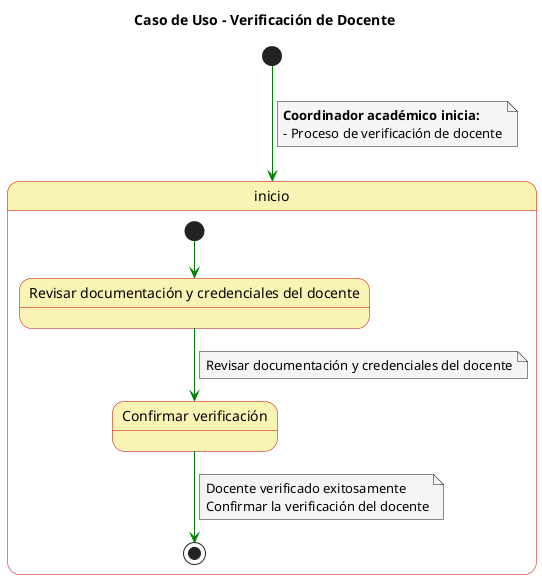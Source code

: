 @startuml

skinparam state {
  BackgroundColor #faf4b4
  BorderColor #c90000
}

skinparam note {
  BackgroundColor #f5f5f5
}

skinparam linetype polyline

title Caso de Uso - Verificación de Docente

[*] -[#green]-> inicio
note on link
  **Coordinador académico inicia:**
  - Proceso de verificación de docente
end note

state inicio {
  state "Revisar documentación y credenciales del docente" as state1
  state "Confirmar verificación" as state2
  
  [*] -[#green]-> state1
  state1 -[#green]-> state2
  note on link
    Revisar documentación y credenciales del docente
  end note
  state2 -[#green]-> [*]
  note on link
    Docente verificado exitosamente
    Confirmar la verificación del docente
  end note
}

@enduml


